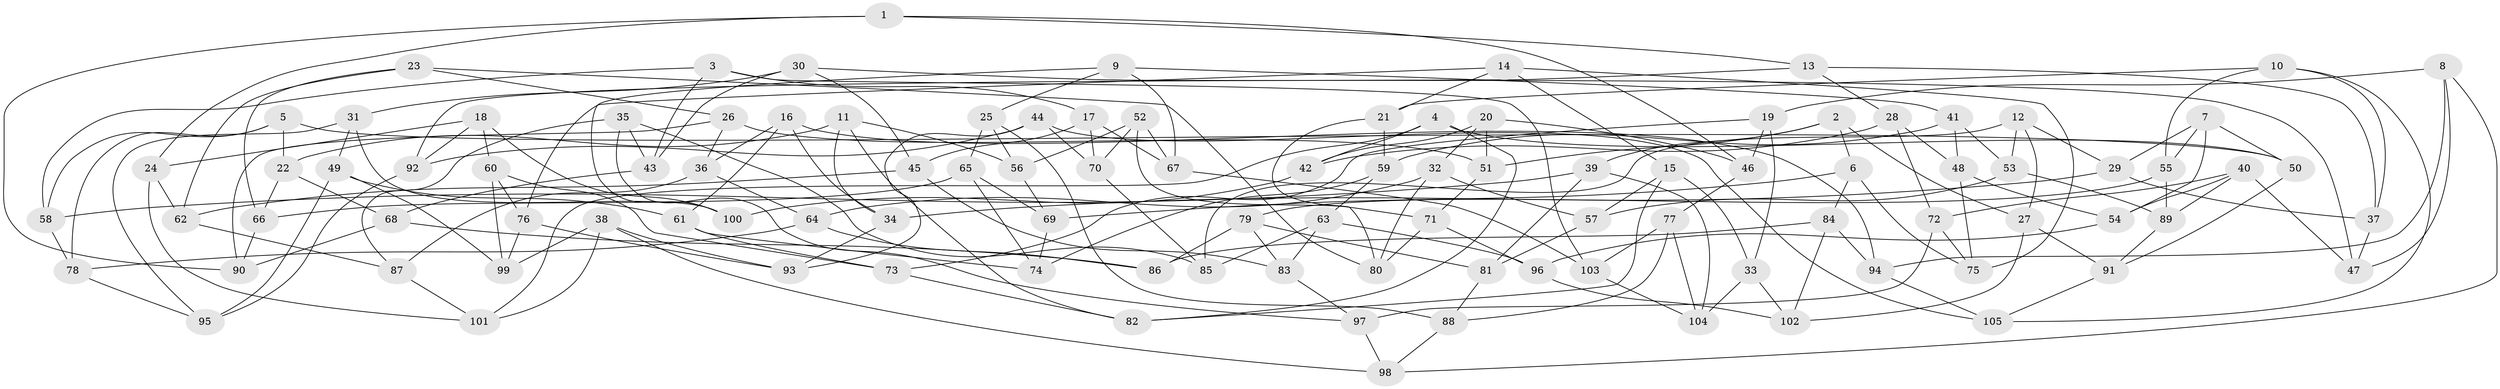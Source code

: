 // Generated by graph-tools (version 1.1) at 2025/38/03/09/25 02:38:04]
// undirected, 105 vertices, 210 edges
graph export_dot {
graph [start="1"]
  node [color=gray90,style=filled];
  1;
  2;
  3;
  4;
  5;
  6;
  7;
  8;
  9;
  10;
  11;
  12;
  13;
  14;
  15;
  16;
  17;
  18;
  19;
  20;
  21;
  22;
  23;
  24;
  25;
  26;
  27;
  28;
  29;
  30;
  31;
  32;
  33;
  34;
  35;
  36;
  37;
  38;
  39;
  40;
  41;
  42;
  43;
  44;
  45;
  46;
  47;
  48;
  49;
  50;
  51;
  52;
  53;
  54;
  55;
  56;
  57;
  58;
  59;
  60;
  61;
  62;
  63;
  64;
  65;
  66;
  67;
  68;
  69;
  70;
  71;
  72;
  73;
  74;
  75;
  76;
  77;
  78;
  79;
  80;
  81;
  82;
  83;
  84;
  85;
  86;
  87;
  88;
  89;
  90;
  91;
  92;
  93;
  94;
  95;
  96;
  97;
  98;
  99;
  100;
  101;
  102;
  103;
  104;
  105;
  1 -- 24;
  1 -- 46;
  1 -- 13;
  1 -- 90;
  2 -- 27;
  2 -- 51;
  2 -- 6;
  2 -- 39;
  3 -- 17;
  3 -- 103;
  3 -- 43;
  3 -- 58;
  4 -- 101;
  4 -- 82;
  4 -- 50;
  4 -- 42;
  5 -- 58;
  5 -- 78;
  5 -- 22;
  5 -- 50;
  6 -- 69;
  6 -- 84;
  6 -- 75;
  7 -- 29;
  7 -- 54;
  7 -- 55;
  7 -- 50;
  8 -- 19;
  8 -- 94;
  8 -- 98;
  8 -- 47;
  9 -- 100;
  9 -- 67;
  9 -- 25;
  9 -- 41;
  10 -- 21;
  10 -- 105;
  10 -- 55;
  10 -- 37;
  11 -- 82;
  11 -- 56;
  11 -- 22;
  11 -- 34;
  12 -- 27;
  12 -- 85;
  12 -- 29;
  12 -- 53;
  13 -- 37;
  13 -- 28;
  13 -- 92;
  14 -- 15;
  14 -- 75;
  14 -- 76;
  14 -- 21;
  15 -- 57;
  15 -- 33;
  15 -- 82;
  16 -- 36;
  16 -- 61;
  16 -- 34;
  16 -- 94;
  17 -- 67;
  17 -- 70;
  17 -- 45;
  18 -- 24;
  18 -- 60;
  18 -- 92;
  18 -- 100;
  19 -- 73;
  19 -- 33;
  19 -- 46;
  20 -- 46;
  20 -- 51;
  20 -- 32;
  20 -- 42;
  21 -- 59;
  21 -- 80;
  22 -- 66;
  22 -- 68;
  23 -- 62;
  23 -- 66;
  23 -- 26;
  23 -- 80;
  24 -- 101;
  24 -- 62;
  25 -- 65;
  25 -- 56;
  25 -- 88;
  26 -- 90;
  26 -- 36;
  26 -- 51;
  27 -- 102;
  27 -- 91;
  28 -- 72;
  28 -- 42;
  28 -- 48;
  29 -- 37;
  29 -- 34;
  30 -- 47;
  30 -- 43;
  30 -- 45;
  30 -- 31;
  31 -- 100;
  31 -- 95;
  31 -- 49;
  32 -- 80;
  32 -- 64;
  32 -- 57;
  33 -- 104;
  33 -- 102;
  34 -- 93;
  35 -- 87;
  35 -- 97;
  35 -- 85;
  35 -- 43;
  36 -- 87;
  36 -- 64;
  37 -- 47;
  38 -- 93;
  38 -- 101;
  38 -- 99;
  38 -- 98;
  39 -- 104;
  39 -- 81;
  39 -- 58;
  40 -- 89;
  40 -- 72;
  40 -- 54;
  40 -- 47;
  41 -- 48;
  41 -- 53;
  41 -- 59;
  42 -- 100;
  43 -- 68;
  44 -- 92;
  44 -- 93;
  44 -- 70;
  44 -- 105;
  45 -- 62;
  45 -- 83;
  46 -- 77;
  48 -- 54;
  48 -- 75;
  49 -- 61;
  49 -- 95;
  49 -- 99;
  50 -- 91;
  51 -- 71;
  52 -- 56;
  52 -- 70;
  52 -- 71;
  52 -- 67;
  53 -- 57;
  53 -- 89;
  54 -- 96;
  55 -- 79;
  55 -- 89;
  56 -- 69;
  57 -- 81;
  58 -- 78;
  59 -- 74;
  59 -- 63;
  60 -- 99;
  60 -- 76;
  60 -- 73;
  61 -- 73;
  61 -- 74;
  62 -- 87;
  63 -- 85;
  63 -- 96;
  63 -- 83;
  64 -- 86;
  64 -- 78;
  65 -- 66;
  65 -- 74;
  65 -- 69;
  66 -- 90;
  67 -- 103;
  68 -- 86;
  68 -- 90;
  69 -- 74;
  70 -- 85;
  71 -- 96;
  71 -- 80;
  72 -- 75;
  72 -- 97;
  73 -- 82;
  76 -- 93;
  76 -- 99;
  77 -- 104;
  77 -- 103;
  77 -- 88;
  78 -- 95;
  79 -- 81;
  79 -- 83;
  79 -- 86;
  81 -- 88;
  83 -- 97;
  84 -- 86;
  84 -- 94;
  84 -- 102;
  87 -- 101;
  88 -- 98;
  89 -- 91;
  91 -- 105;
  92 -- 95;
  94 -- 105;
  96 -- 102;
  97 -- 98;
  103 -- 104;
}
